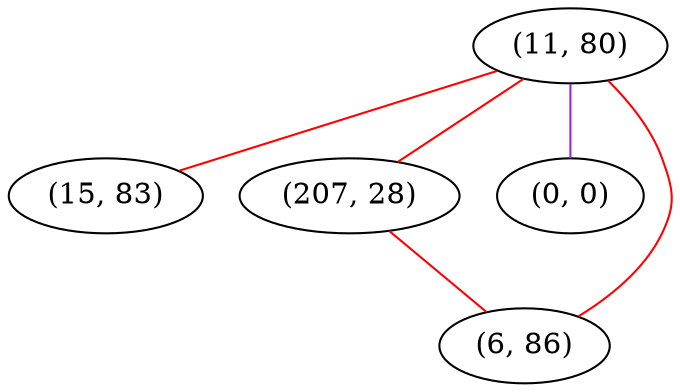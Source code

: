 graph "" {
"(11, 80)";
"(15, 83)";
"(207, 28)";
"(0, 0)";
"(6, 86)";
"(11, 80)" -- "(207, 28)"  [color=red, key=0, weight=1];
"(11, 80)" -- "(15, 83)"  [color=red, key=0, weight=1];
"(11, 80)" -- "(0, 0)"  [color=purple, key=0, weight=4];
"(11, 80)" -- "(6, 86)"  [color=red, key=0, weight=1];
"(207, 28)" -- "(6, 86)"  [color=red, key=0, weight=1];
}

